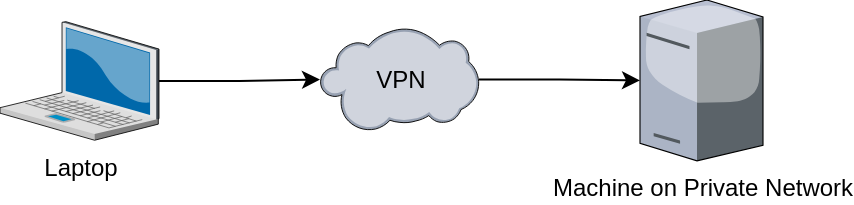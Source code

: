 <mxfile version="14.9.6" type="device" pages="2"><diagram id="Bo5K9nglek4RSNbNh3aU" name="vpn_model"><mxGraphModel dx="677" dy="391" grid="1" gridSize="10" guides="1" tooltips="1" connect="1" arrows="1" fold="1" page="1" pageScale="1" pageWidth="500" pageHeight="160" math="0" shadow="0"><root><mxCell id="0"/><mxCell id="1" parent="0"/><mxCell id="pSiPJe6P6GIl4NlYXkuo-4" value="" style="edgeStyle=orthogonalEdgeStyle;rounded=0;orthogonalLoop=1;jettySize=auto;html=1;" edge="1" parent="1" source="pSiPJe6P6GIl4NlYXkuo-2" target="pSiPJe6P6GIl4NlYXkuo-3"><mxGeometry relative="1" as="geometry"/></mxCell><mxCell id="pSiPJe6P6GIl4NlYXkuo-2" value="Laptop" style="verticalLabelPosition=bottom;aspect=fixed;html=1;verticalAlign=top;strokeColor=none;align=center;outlineConnect=0;shape=mxgraph.citrix.laptop_2;" vertex="1" parent="1"><mxGeometry x="40" y="50.82" width="79.5" height="59.31" as="geometry"/></mxCell><mxCell id="pSiPJe6P6GIl4NlYXkuo-6" value="" style="edgeStyle=orthogonalEdgeStyle;rounded=0;orthogonalLoop=1;jettySize=auto;html=1;" edge="1" parent="1" source="pSiPJe6P6GIl4NlYXkuo-3" target="pSiPJe6P6GIl4NlYXkuo-5"><mxGeometry relative="1" as="geometry"/></mxCell><mxCell id="pSiPJe6P6GIl4NlYXkuo-3" value="VPN" style="verticalLabelPosition=middle;aspect=fixed;html=1;verticalAlign=middle;strokeColor=none;align=center;outlineConnect=0;shape=mxgraph.citrix.cloud;flipV=0;labelPosition=center;" vertex="1" parent="1"><mxGeometry x="200" y="53.82" width="79.5" height="51.92" as="geometry"/></mxCell><mxCell id="pSiPJe6P6GIl4NlYXkuo-5" value="Machine on Private Network" style="verticalLabelPosition=bottom;aspect=fixed;html=1;verticalAlign=top;strokeColor=none;align=center;outlineConnect=0;shape=mxgraph.citrix.tower_server;" vertex="1" parent="1"><mxGeometry x="360" y="40.0" width="61.5" height="80.4" as="geometry"/></mxCell></root></mxGraphModel></diagram><diagram name="tunnel_model" id="IBTVOivRuyOeL0k33jxo"><mxGraphModel dx="981" dy="567" grid="1" gridSize="10" guides="1" tooltips="1" connect="1" arrows="1" fold="1" page="1" pageScale="1" pageWidth="720" pageHeight="160" math="0" shadow="0"><root><mxCell id="IayS6ucW68e_ZnKZU05x-0"/><mxCell id="IayS6ucW68e_ZnKZU05x-1" parent="IayS6ucW68e_ZnKZU05x-0"/><mxCell id="ptZHpC1qqNPheBTncFIF-0" value="SSH Tunnel" style="edgeStyle=orthogonalEdgeStyle;rounded=0;orthogonalLoop=1;jettySize=auto;html=1;" edge="1" parent="IayS6ucW68e_ZnKZU05x-1" source="IayS6ucW68e_ZnKZU05x-3" target="IayS6ucW68e_ZnKZU05x-8"><mxGeometry relative="1" as="geometry"/></mxCell><mxCell id="IayS6ucW68e_ZnKZU05x-3" value="Laptop" style="verticalLabelPosition=bottom;aspect=fixed;html=1;verticalAlign=top;strokeColor=none;align=center;outlineConnect=0;shape=mxgraph.citrix.laptop_2;" vertex="1" parent="IayS6ucW68e_ZnKZU05x-1"><mxGeometry x="40" y="50.82" width="79.5" height="59.31" as="geometry"/></mxCell><mxCell id="IayS6ucW68e_ZnKZU05x-4" value="" style="edgeStyle=orthogonalEdgeStyle;rounded=0;orthogonalLoop=1;jettySize=auto;html=1;" edge="1" parent="IayS6ucW68e_ZnKZU05x-1" source="IayS6ucW68e_ZnKZU05x-5" target="IayS6ucW68e_ZnKZU05x-6"><mxGeometry relative="1" as="geometry"/></mxCell><mxCell id="IayS6ucW68e_ZnKZU05x-5" value="VPN" style="verticalLabelPosition=middle;aspect=fixed;html=1;verticalAlign=middle;strokeColor=none;align=center;outlineConnect=0;shape=mxgraph.citrix.cloud;flipV=0;labelPosition=center;" vertex="1" parent="IayS6ucW68e_ZnKZU05x-1"><mxGeometry x="390" y="54" width="79.5" height="51.92" as="geometry"/></mxCell><mxCell id="IayS6ucW68e_ZnKZU05x-6" value="Machine on Private Network" style="verticalLabelPosition=bottom;aspect=fixed;html=1;verticalAlign=top;strokeColor=none;align=center;outlineConnect=0;shape=mxgraph.citrix.tower_server;" vertex="1" parent="IayS6ucW68e_ZnKZU05x-1"><mxGeometry x="560" y="40.0" width="61.5" height="80.4" as="geometry"/></mxCell><mxCell id="KEQrNKda2QBqrx4aNdpy-0" value="" style="edgeStyle=orthogonalEdgeStyle;rounded=0;orthogonalLoop=1;jettySize=auto;html=1;" edge="1" parent="IayS6ucW68e_ZnKZU05x-1" source="IayS6ucW68e_ZnKZU05x-8" target="IayS6ucW68e_ZnKZU05x-5"><mxGeometry relative="1" as="geometry"/></mxCell><mxCell id="IayS6ucW68e_ZnKZU05x-8" value="VM" style="verticalLabelPosition=bottom;aspect=fixed;html=1;verticalAlign=top;strokeColor=none;align=center;outlineConnect=0;shape=mxgraph.citrix.tower_server;" vertex="1" parent="IayS6ucW68e_ZnKZU05x-1"><mxGeometry x="240" y="40.48" width="61.18" height="80" as="geometry"/></mxCell></root></mxGraphModel></diagram></mxfile>